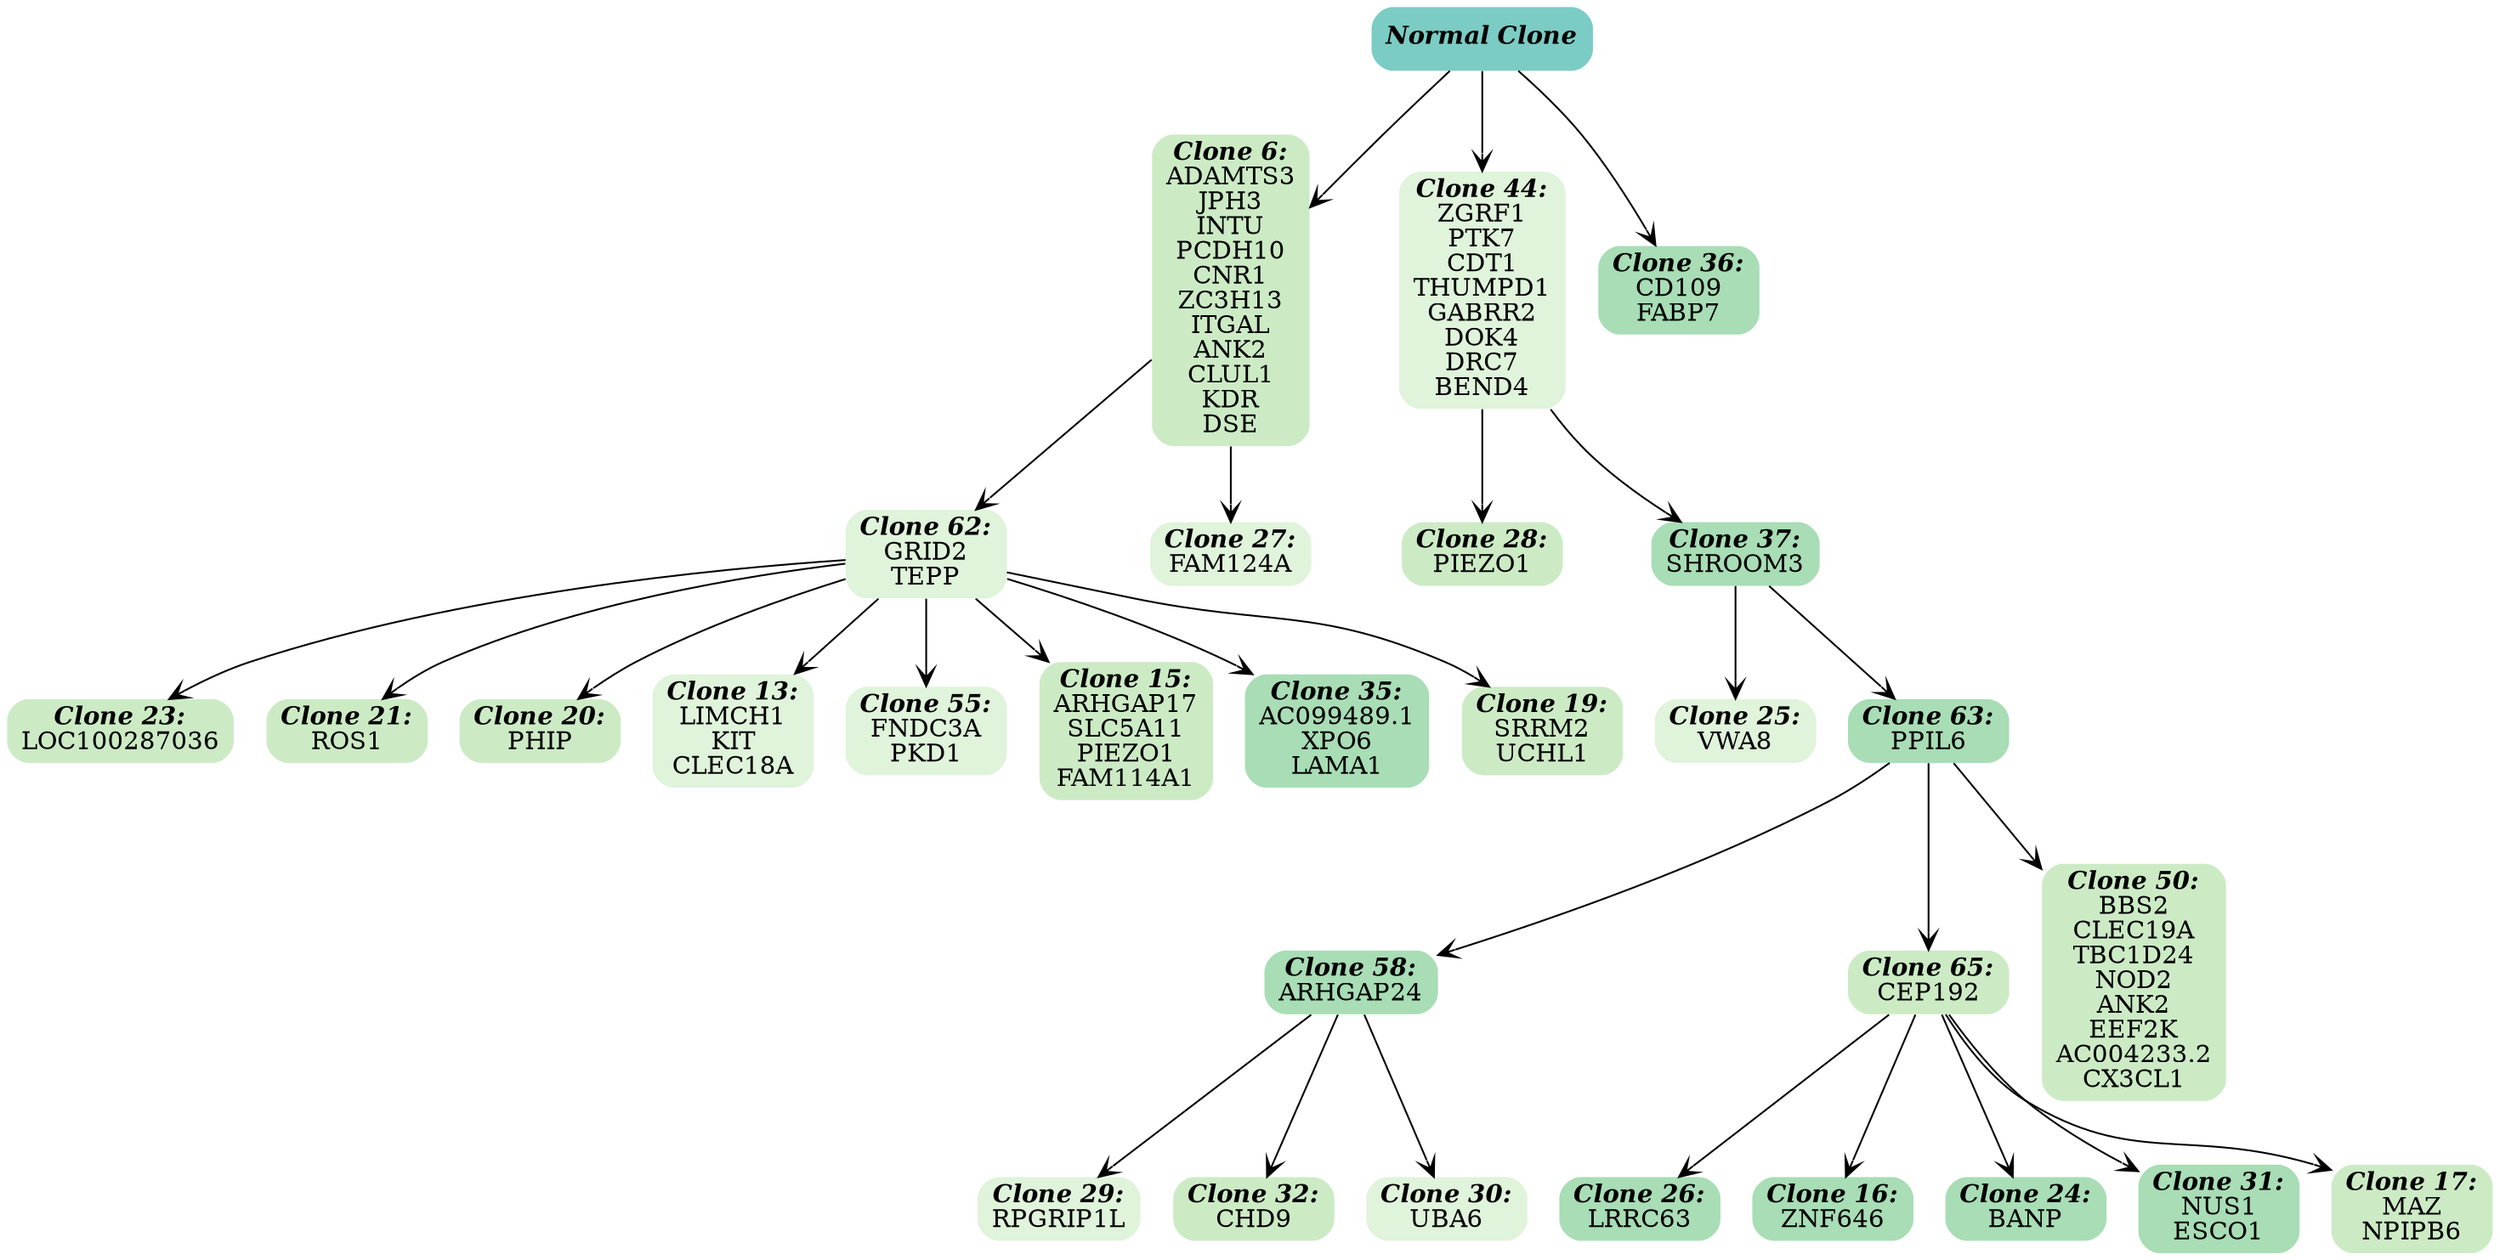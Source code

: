 digraph G {
fontname = "helvetica";
edge[arrowhead="vee"];
node[colorscheme=gnbu9]
0 [shape=box style="rounded,filled" fillcolor=5 penwidth=0 label=<<B><I>Normal Clone</I></B>>]
6 [shape=box style="rounded,filled" fillcolor=3 penwidth=0 label=<<I><B>Clone 6:</B></I><BR/>ADAMTS3<BR/>JPH3<BR/>INTU<BR/>PCDH10<BR/>CNR1<BR/>ZC3H13<BR/>ITGAL<BR/>ANK2<BR/>CLUL1<BR/>KDR<BR/>DSE>]
62 [shape=box style="rounded,filled" fillcolor=2 penwidth=0 label=<<I><B>Clone 62:</B></I><BR/>GRID2<BR/>TEPP>]
27 [shape=box style="rounded,filled" fillcolor=2 penwidth=0 label=<<I><B>Clone 27:</B></I><BR/>FAM124A>]
23 [shape=box style="rounded,filled" fillcolor=3 penwidth=0 label=<<I><B>Clone 23:</B></I><BR/>LOC100287036>]
21 [shape=box style="rounded,filled" fillcolor=3 penwidth=0 label=<<I><B>Clone 21:</B></I><BR/>ROS1>]
20 [shape=box style="rounded,filled" fillcolor=3 penwidth=0 label=<<I><B>Clone 20:</B></I><BR/>PHIP>]
44 [shape=box style="rounded,filled" fillcolor=2 penwidth=0 label=<<I><B>Clone 44:</B></I><BR/>ZGRF1<BR/>PTK7<BR/>CDT1<BR/>THUMPD1<BR/>GABRR2<BR/>DOK4<BR/>DRC7<BR/>BEND4>]
28 [shape=box style="rounded,filled" fillcolor=3 penwidth=0 label=<<I><B>Clone 28:</B></I><BR/>PIEZO1>]
37 [shape=box style="rounded,filled" fillcolor=4 penwidth=0 label=<<I><B>Clone 37:</B></I><BR/>SHROOM3>]
25 [shape=box style="rounded,filled" fillcolor=2 penwidth=0 label=<<I><B>Clone 25:</B></I><BR/>VWA8>]
63 [shape=box style="rounded,filled" fillcolor=4 penwidth=0 label=<<I><B>Clone 63:</B></I><BR/>PPIL6>]
58 [shape=box style="rounded,filled" fillcolor=4 penwidth=0 label=<<I><B>Clone 58:</B></I><BR/>ARHGAP24>]
65 [shape=box style="rounded,filled" fillcolor=3 penwidth=0 label=<<I><B>Clone 65:</B></I><BR/>CEP192>]
26 [shape=box style="rounded,filled" fillcolor=4 penwidth=0 label=<<I><B>Clone 26:</B></I><BR/>LRRC63>]
16 [shape=box style="rounded,filled" fillcolor=4 penwidth=0 label=<<I><B>Clone 16:</B></I><BR/>ZNF646>]
24 [shape=box style="rounded,filled" fillcolor=4 penwidth=0 label=<<I><B>Clone 24:</B></I><BR/>BANP>]
31 [shape=box style="rounded,filled" fillcolor=4 penwidth=0 label=<<I><B>Clone 31:</B></I><BR/>NUS1<BR/>ESCO1>]
13 [shape=box style="rounded,filled" fillcolor=2 penwidth=0 label=<<I><B>Clone 13:</B></I><BR/>LIMCH1<BR/>KIT<BR/>CLEC18A>]
29 [shape=box style="rounded,filled" fillcolor=2 penwidth=0 label=<<I><B>Clone 29:</B></I><BR/>RPGRIP1L>]
32 [shape=box style="rounded,filled" fillcolor=3 penwidth=0 label=<<I><B>Clone 32:</B></I><BR/>CHD9>]
30 [shape=box style="rounded,filled" fillcolor=2 penwidth=0 label=<<I><B>Clone 30:</B></I><BR/>UBA6>]
55 [shape=box style="rounded,filled" fillcolor=2 penwidth=0 label=<<I><B>Clone 55:</B></I><BR/>FNDC3A<BR/>PKD1>]
50 [shape=box style="rounded,filled" fillcolor=3 penwidth=0 label=<<I><B>Clone 50:</B></I><BR/>BBS2<BR/>CLEC19A<BR/>TBC1D24<BR/>NOD2<BR/>ANK2<BR/>EEF2K<BR/>AC004233.2<BR/>CX3CL1>]
15 [shape=box style="rounded,filled" fillcolor=3 penwidth=0 label=<<I><B>Clone 15:</B></I><BR/>ARHGAP17<BR/>SLC5A11<BR/>PIEZO1<BR/>FAM114A1>]
36 [shape=box style="rounded,filled" fillcolor=4 penwidth=0 label=<<I><B>Clone 36:</B></I><BR/>CD109<BR/>FABP7>]
17 [shape=box style="rounded,filled" fillcolor=3 penwidth=0 label=<<I><B>Clone 17:</B></I><BR/>MAZ<BR/>NPIPB6>]
35 [shape=box style="rounded,filled" fillcolor=4 penwidth=0 label=<<I><B>Clone 35:</B></I><BR/>AC099489.1<BR/>XPO6<BR/>LAMA1>]
19 [shape=box style="rounded,filled" fillcolor=3 penwidth=0 label=<<I><B>Clone 19:</B></I><BR/>SRRM2<BR/>UCHL1>]
0 -> 36
0 -> 6
0 -> 44
6 -> 27
6 -> 62
62 -> 23
62 -> 21
62 -> 20
62 -> 19
62 -> 55
62 -> 13
62 -> 15
62 -> 35
44 -> 28
44 -> 37
37 -> 25
37 -> 63
63 -> 58
63 -> 65
63 -> 50
58 -> 29
58 -> 32
58 -> 30
65 -> 26
65 -> 16
65 -> 24
65 -> 17
65 -> 31
}
